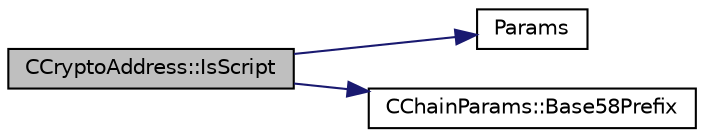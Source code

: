 digraph "CCryptoAddress::IsScript"
{
  edge [fontname="Helvetica",fontsize="10",labelfontname="Helvetica",labelfontsize="10"];
  node [fontname="Helvetica",fontsize="10",shape=record];
  rankdir="LR";
  Node38 [label="CCryptoAddress::IsScript",height=0.2,width=0.4,color="black", fillcolor="grey75", style="filled", fontcolor="black"];
  Node38 -> Node39 [color="midnightblue",fontsize="10",style="solid",fontname="Helvetica"];
  Node39 [label="Params",height=0.2,width=0.4,color="black", fillcolor="white", style="filled",URL="$df/dbf/chainparams_8cpp.html#ace5c5b706d71a324a417dd2db394fd4a",tooltip="Return the currently selected parameters. "];
  Node38 -> Node40 [color="midnightblue",fontsize="10",style="solid",fontname="Helvetica"];
  Node40 [label="CChainParams::Base58Prefix",height=0.2,width=0.4,color="black", fillcolor="white", style="filled",URL="$d1/d4f/class_c_chain_params.html#a103c58eca4a26a71201882b3ed6c4cb4"];
}
